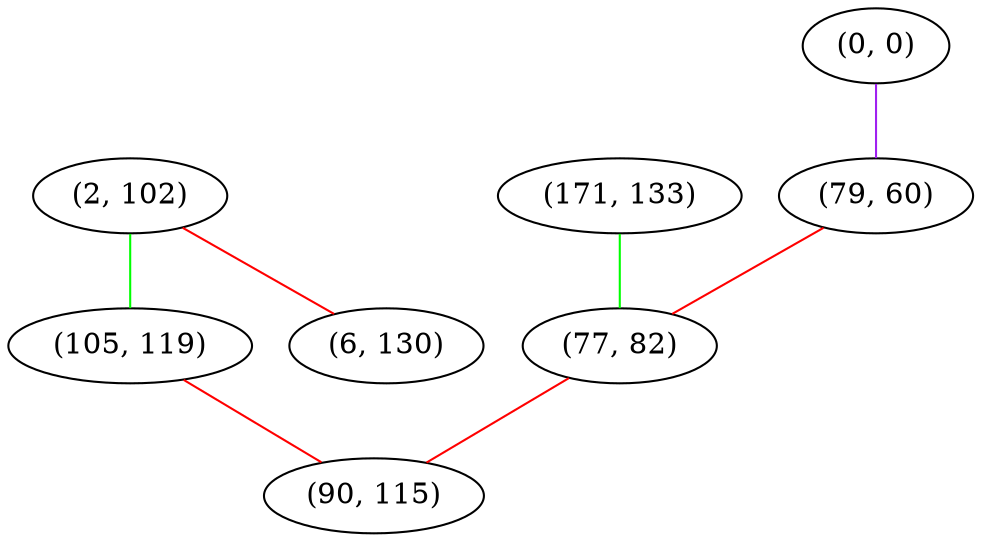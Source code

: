 graph "" {
"(2, 102)";
"(171, 133)";
"(0, 0)";
"(105, 119)";
"(79, 60)";
"(6, 130)";
"(77, 82)";
"(90, 115)";
"(2, 102)" -- "(6, 130)"  [color=red, key=0, weight=1];
"(2, 102)" -- "(105, 119)"  [color=green, key=0, weight=2];
"(171, 133)" -- "(77, 82)"  [color=green, key=0, weight=2];
"(0, 0)" -- "(79, 60)"  [color=purple, key=0, weight=4];
"(105, 119)" -- "(90, 115)"  [color=red, key=0, weight=1];
"(79, 60)" -- "(77, 82)"  [color=red, key=0, weight=1];
"(77, 82)" -- "(90, 115)"  [color=red, key=0, weight=1];
}
